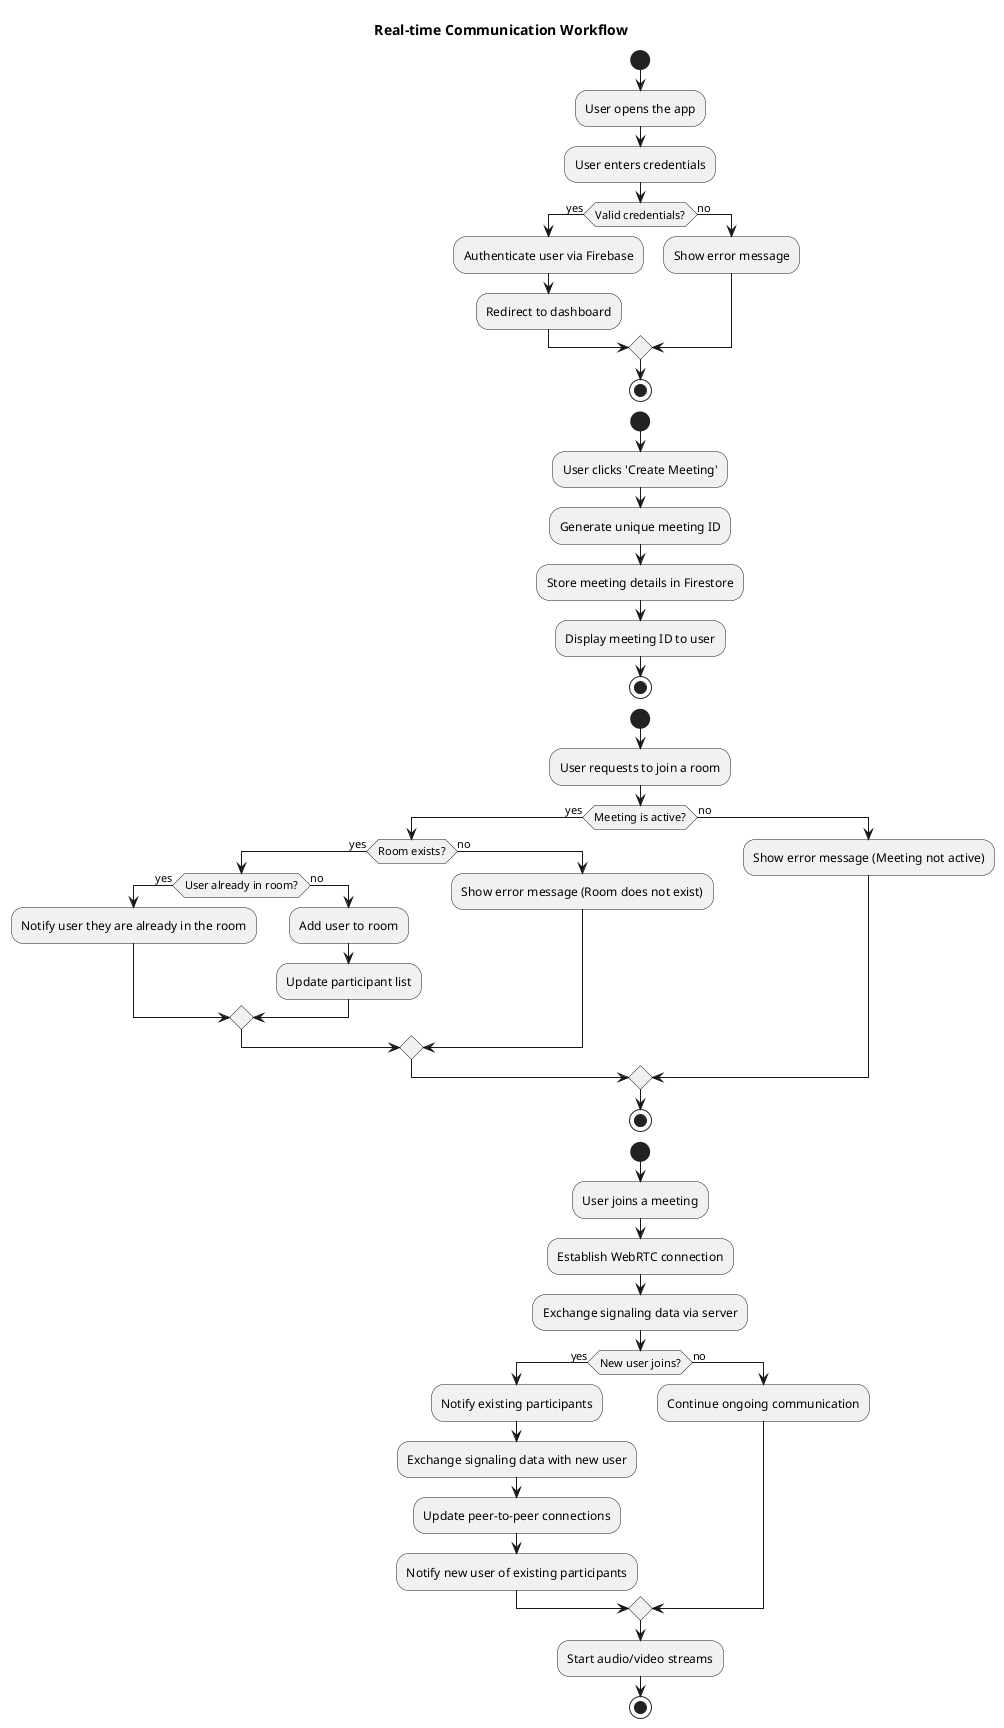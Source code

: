 @startuml

' User Authentication Workflow
title User Authentication Workflow
start
:User opens the app;
:User enters credentials;
if (Valid credentials?) then (yes)
  :Authenticate user via Firebase;
  :Redirect to dashboard;
else (no)
  :Show error message;
endif
stop

' Meeting Creation Workflow
title Meeting Creation Workflow
start
:User clicks 'Create Meeting';
:Generate unique meeting ID;
:Store meeting details in Firestore;
:Display meeting ID to user;
stop

' Room Management Workflow
title Room Management Workflow
start
:User requests to join a room;
if (Meeting is active?) then (yes)
  if (Room exists?) then (yes)
    if (User already in room?) then (yes)
      :Notify user they are already in the room;
    else (no)
      :Add user to room;
      :Update participant list;
    endif
  else (no)
    :Show error message (Room does not exist);
  endif
else (no)
  :Show error message (Meeting not active);
endif
stop

' Real-time Communication Workflow
title Real-time Communication Workflow
start
:User joins a meeting;
:Establish WebRTC connection;
:Exchange signaling data via server;
if (New user joins?) then (yes)
  :Notify existing participants;
  :Exchange signaling data with new user;
  :Update peer-to-peer connections;
    :Notify new user of existing participants;
else (no)
  :Continue ongoing communication;
endif
:Start audio/video streams;
stop

@enduml